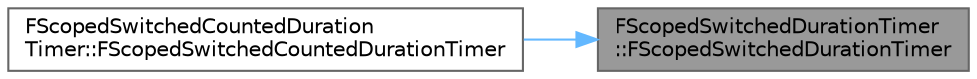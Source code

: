 digraph "FScopedSwitchedDurationTimer::FScopedSwitchedDurationTimer"
{
 // INTERACTIVE_SVG=YES
 // LATEX_PDF_SIZE
  bgcolor="transparent";
  edge [fontname=Helvetica,fontsize=10,labelfontname=Helvetica,labelfontsize=10];
  node [fontname=Helvetica,fontsize=10,shape=box,height=0.2,width=0.4];
  rankdir="RL";
  Node1 [id="Node000001",label="FScopedSwitchedDurationTimer\l::FScopedSwitchedDurationTimer",height=0.2,width=0.4,color="gray40", fillcolor="grey60", style="filled", fontcolor="black",tooltip=" "];
  Node1 -> Node2 [id="edge1_Node000001_Node000002",dir="back",color="steelblue1",style="solid",tooltip=" "];
  Node2 [id="Node000002",label="FScopedSwitchedCountedDuration\lTimer::FScopedSwitchedCountedDurationTimer",height=0.2,width=0.4,color="grey40", fillcolor="white", style="filled",URL="$d5/d58/classFScopedSwitchedCountedDurationTimer.html#a5d57274d788855f15cd1c5ce11475952",tooltip=" "];
}
